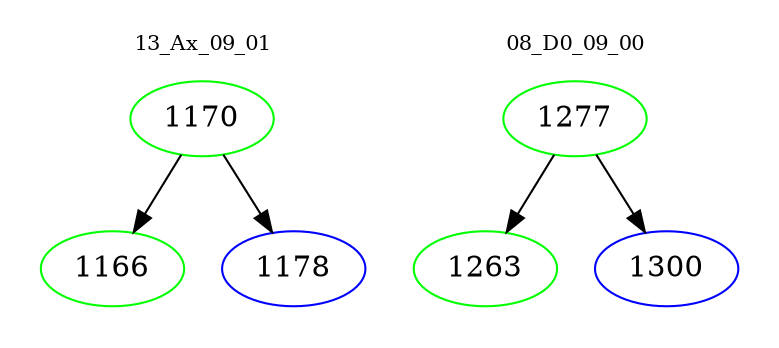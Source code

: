 digraph{
subgraph cluster_0 {
color = white
label = "13_Ax_09_01";
fontsize=10;
T0_1170 [label="1170", color="green"]
T0_1170 -> T0_1166 [color="black"]
T0_1166 [label="1166", color="green"]
T0_1170 -> T0_1178 [color="black"]
T0_1178 [label="1178", color="blue"]
}
subgraph cluster_1 {
color = white
label = "08_D0_09_00";
fontsize=10;
T1_1277 [label="1277", color="green"]
T1_1277 -> T1_1263 [color="black"]
T1_1263 [label="1263", color="green"]
T1_1277 -> T1_1300 [color="black"]
T1_1300 [label="1300", color="blue"]
}
}
